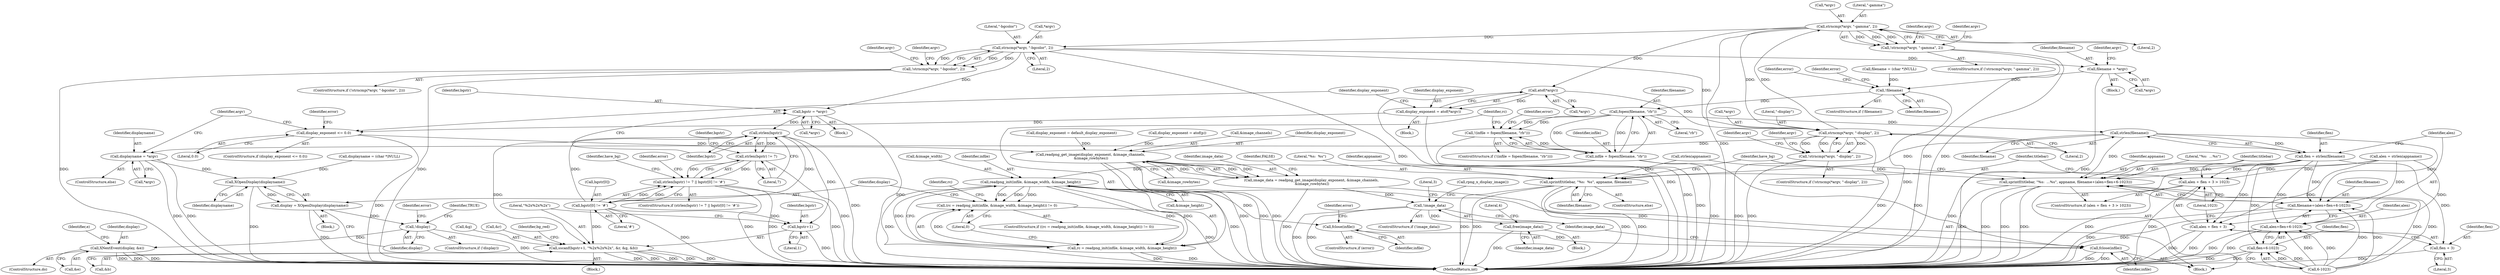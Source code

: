 digraph "0_Android_9d4853418ab2f754c2b63e091c29c5529b8b86ca_7@pointer" {
"1000216" [label="(Call,strncmp(*argv, \"-gamma\", 2))"];
"1000195" [label="(Call,strncmp(*argv, \"-display\", 2))"];
"1000216" [label="(Call,strncmp(*argv, \"-gamma\", 2))"];
"1000233" [label="(Call,atof(*argv))"];
"1000245" [label="(Call,strncmp(*argv, \"-bgcolor\", 2))"];
"1000194" [label="(Call,!strncmp(*argv, \"-display\", 2))"];
"1000209" [label="(Call,displayname = *argv)"];
"1000369" [label="(Call,XOpenDisplay(displayname))"];
"1000367" [label="(Call,display = XOpenDisplay(displayname))"];
"1000372" [label="(Call,!display)"];
"1000506" [label="(Call,XNextEvent(display, &e))"];
"1000215" [label="(Call,!strncmp(*argv, \"-gamma\", 2))"];
"1000231" [label="(Call,display_exponent = atof(*argv))"];
"1000237" [label="(Call,display_exponent <= 0.0)"];
"1000478" [label="(Call,readpng_get_image(display_exponent, &image_channels,\n &image_rowbytes))"];
"1000476" [label="(Call,image_data = readpng_get_image(display_exponent, &image_channels,\n &image_rowbytes))"];
"1000489" [label="(Call,!image_data)"];
"1000497" [label="(Call,free(image_data))"];
"1000244" [label="(Call,!strncmp(*argv, \"-bgcolor\", 2))"];
"1000260" [label="(Call,bgstr = *argv)"];
"1000267" [label="(Call,strlen(bgstr))"];
"1000266" [label="(Call,strlen(bgstr) != 7)"];
"1000265" [label="(Call,strlen(bgstr) != 7 || bgstr[0] != '#')"];
"1000270" [label="(Call,bgstr[0] != '#')"];
"1000430" [label="(Call,sscanf(bgstr+1, \"%2x%2x%2x\", &r, &g, &b))"];
"1000431" [label="(Call,bgstr+1)"];
"1000290" [label="(Call,filename = *argv)"];
"1000304" [label="(Call,!filename)"];
"1000332" [label="(Call,fopen(filename, \"rb\"))"];
"1000329" [label="(Call,!(infile = fopen(filename, \"rb\")))"];
"1000330" [label="(Call,infile = fopen(filename, \"rb\"))"];
"1000344" [label="(Call,readpng_init(infile, &image_width, &image_height))"];
"1000341" [label="(Call,(rc = readpng_init(infile, &image_width, &image_height)) != 0)"];
"1000342" [label="(Call,rc = readpng_init(infile, &image_width, &image_height))"];
"1000382" [label="(Call,fclose(infile))"];
"1000486" [label="(Call,fclose(infile))"];
"1000395" [label="(Call,strlen(filename))"];
"1000393" [label="(Call,flen = strlen(filename))"];
"1000398" [label="(Call,alen + flen + 3 > 1023)"];
"1000399" [label="(Call,alen + flen + 3)"];
"1000401" [label="(Call,flen + 3)"];
"1000405" [label="(Call,sprintf(titlebar, \"%s:  ...%s\", appname, filename+(alen+flen+6-1023)))"];
"1000409" [label="(Call,filename+(alen+flen+6-1023))"];
"1000411" [label="(Call,alen+flen+6-1023)"];
"1000413" [label="(Call,flen+6-1023)"];
"1000419" [label="(Call,sprintf(titlebar, \"%s:  %s\", appname, filename))"];
"1000400" [label="(Identifier,alen)"];
"1000177" [label="(Call,display_exponent = atof(p))"];
"1000241" [label="(Identifier,error)"];
"1000385" [label="(Identifier,error)"];
"1000226" [label="(Identifier,argv)"];
"1000279" [label="(Identifier,have_bg)"];
"1000507" [label="(Identifier,display)"];
"1000420" [label="(Identifier,titlebar)"];
"1000367" [label="(Call,display = XOpenDisplay(displayname))"];
"1000264" [label="(ControlStructure,if (strlen(bgstr) != 7 || bgstr[0] != '#'))"];
"1000406" [label="(Identifier,titlebar)"];
"1000399" [label="(Call,alen + flen + 3)"];
"1000552" [label="(MethodReturn,int)"];
"1000272" [label="(Identifier,bgstr)"];
"1000369" [label="(Call,XOpenDisplay(displayname))"];
"1000442" [label="(Identifier,bg_red)"];
"1000498" [label="(Identifier,image_data)"];
"1000233" [label="(Call,atof(*argv))"];
"1000405" [label="(Call,sprintf(titlebar, \"%s:  ...%s\", appname, filename+(alen+flen+6-1023)))"];
"1000432" [label="(Identifier,bgstr)"];
"1000332" [label="(Call,fopen(filename, \"rb\"))"];
"1000260" [label="(Call,bgstr = *argv)"];
"1000371" [label="(ControlStructure,if (!display))"];
"1000497" [label="(Call,free(image_data))"];
"1000268" [label="(Identifier,bgstr)"];
"1000434" [label="(Literal,\"%2x%2x%2x\")"];
"1000426" [label="(Block,)"];
"1000246" [label="(Call,*argv)"];
"1000506" [label="(Call,XNextEvent(display, &e))"];
"1000486" [label="(Call,fclose(infile))"];
"1000404" [label="(Literal,1023)"];
"1000270" [label="(Call,bgstr[0] != '#')"];
"1000199" [label="(Literal,2)"];
"1000423" [label="(Identifier,filename)"];
"1000209" [label="(Call,displayname = *argv)"];
"1000330" [label="(Call,infile = fopen(filename, \"rb\"))"];
"1000496" [label="(Block,)"];
"1000194" [label="(Call,!strncmp(*argv, \"-display\", 2))"];
"1000265" [label="(Call,strlen(bgstr) != 7 || bgstr[0] != '#')"];
"1000366" [label="(Block,)"];
"1000329" [label="(Call,!(infile = fopen(filename, \"rb\")))"];
"1000480" [label="(Call,&image_channels)"];
"1000381" [label="(Identifier,error)"];
"1000433" [label="(Literal,1)"];
"1000333" [label="(Identifier,filename)"];
"1000230" [label="(Block,)"];
"1000439" [label="(Call,&b)"];
"1000198" [label="(Literal,\"-display\")"];
"1000261" [label="(Identifier,bgstr)"];
"1000505" [label="(ControlStructure,do)"];
"1000217" [label="(Call,*argv)"];
"1000485" [label="(Identifier,FALSE)"];
"1000418" [label="(ControlStructure,else)"];
"1000415" [label="(Call,6-1023)"];
"1000419" [label="(Call,sprintf(titlebar, \"%s:  %s\", appname, filename))"];
"1000341" [label="(Call,(rc = readpng_init(infile, &image_width, &image_height)) != 0)"];
"1000410" [label="(Identifier,filename)"];
"1000500" [label="(Literal,4)"];
"1000345" [label="(Identifier,infile)"];
"1000259" [label="(Block,)"];
"1000189" [label="(Identifier,argv)"];
"1000376" [label="(Identifier,TRUE)"];
"1000382" [label="(Call,fclose(infile))"];
"1000245" [label="(Call,strncmp(*argv, \"-bgcolor\", 2))"];
"1000437" [label="(Call,&g)"];
"1000350" [label="(Literal,0)"];
"1000287" [label="(Identifier,argv)"];
"1000303" [label="(ControlStructure,if (!filename))"];
"1000232" [label="(Identifier,display_exponent)"];
"1000412" [label="(Identifier,alen)"];
"1000396" [label="(Identifier,filename)"];
"1000334" [label="(Literal,\"rb\")"];
"1000305" [label="(Identifier,filename)"];
"1000216" [label="(Call,strncmp(*argv, \"-gamma\", 2))"];
"1000393" [label="(Call,flen = strlen(filename))"];
"1000493" [label="(Literal,3)"];
"1000267" [label="(Call,strlen(bgstr))"];
"1000409" [label="(Call,filename+(alen+flen+6-1023))"];
"1000488" [label="(ControlStructure,if (!image_data))"];
"1000476" [label="(Call,image_data = readpng_get_image(display_exponent, &image_channels,\n &image_rowbytes))"];
"1000291" [label="(Identifier,filename)"];
"1000411" [label="(Call,alen+flen+6-1023)"];
"1000309" [label="(Identifier,error)"];
"1000435" [label="(Call,&r)"];
"1000195" [label="(Call,strncmp(*argv, \"-display\", 2))"];
"1000343" [label="(Identifier,rc)"];
"1000342" [label="(Call,rc = readpng_init(infile, &image_width, &image_height))"];
"1000383" [label="(Identifier,infile)"];
"1000155" [label="(Call,filename = (char *)NULL)"];
"1000380" [label="(ControlStructure,if (error))"];
"1000337" [label="(Identifier,error)"];
"1000292" [label="(Call,*argv)"];
"1000269" [label="(Literal,7)"];
"1000489" [label="(Call,!image_data)"];
"1000211" [label="(Call,*argv)"];
"1000266" [label="(Call,strlen(bgstr) != 7)"];
"1000234" [label="(Call,*argv)"];
"1000344" [label="(Call,readpng_init(infile, &image_width, &image_height))"];
"1000248" [label="(Literal,\"-bgcolor\")"];
"1000244" [label="(Call,!strncmp(*argv, \"-bgcolor\", 2))"];
"1000478" [label="(Call,readpng_get_image(display_exponent, &image_channels,\n &image_rowbytes))"];
"1000431" [label="(Call,bgstr+1)"];
"1000407" [label="(Literal,\"%s:  ...%s\")"];
"1000290" [label="(Call,filename = *argv)"];
"1000490" [label="(Identifier,image_data)"];
"1000346" [label="(Call,&image_width)"];
"1000196" [label="(Call,*argv)"];
"1000479" [label="(Identifier,display_exponent)"];
"1000271" [label="(Call,bgstr[0])"];
"1000238" [label="(Identifier,display_exponent)"];
"1000304" [label="(Call,!filename)"];
"1000401" [label="(Call,flen + 3)"];
"1000495" [label="(Call,rpng_x_display_image())"];
"1000394" [label="(Identifier,flen)"];
"1000193" [label="(ControlStructure,if (!strncmp(*argv, \"-display\", 2)))"];
"1000276" [label="(Identifier,error)"];
"1000391" [label="(Call,strlen(appname))"];
"1000262" [label="(Call,*argv)"];
"1000414" [label="(Identifier,flen)"];
"1000255" [label="(Identifier,argv)"];
"1000289" [label="(Block,)"];
"1000239" [label="(Literal,0.0)"];
"1000477" [label="(Identifier,image_data)"];
"1000128" [label="(Block,)"];
"1000348" [label="(Call,&image_height)"];
"1000372" [label="(Call,!display)"];
"1000220" [label="(Literal,2)"];
"1000150" [label="(Call,displayname = (char *)NULL)"];
"1000218" [label="(Identifier,argv)"];
"1000389" [label="(Call,alen = strlen(appname))"];
"1000210" [label="(Identifier,displayname)"];
"1000368" [label="(Identifier,display)"];
"1000296" [label="(Identifier,argv)"];
"1000247" [label="(Identifier,argv)"];
"1000182" [label="(Call,display_exponent = default_display_exponent)"];
"1000508" [label="(Call,&e)"];
"1000219" [label="(Literal,\"-gamma\")"];
"1000408" [label="(Identifier,appname)"];
"1000214" [label="(ControlStructure,if (!strncmp(*argv, \"-gamma\", 2)))"];
"1000395" [label="(Call,strlen(filename))"];
"1000397" [label="(ControlStructure,if (alen + flen + 3 > 1023))"];
"1000205" [label="(Identifier,argv)"];
"1000402" [label="(Identifier,flen)"];
"1000236" [label="(ControlStructure,if (display_exponent <= 0.0))"];
"1000328" [label="(ControlStructure,if (!(infile = fopen(filename, \"rb\"))))"];
"1000249" [label="(Literal,2)"];
"1000487" [label="(Identifier,infile)"];
"1000515" [label="(Identifier,e)"];
"1000370" [label="(Identifier,displayname)"];
"1000413" [label="(Call,flen+6-1023)"];
"1000231" [label="(Call,display_exponent = atof(*argv))"];
"1000425" [label="(Identifier,have_bg)"];
"1000373" [label="(Identifier,display)"];
"1000215" [label="(Call,!strncmp(*argv, \"-gamma\", 2))"];
"1000237" [label="(Call,display_exponent <= 0.0)"];
"1000331" [label="(Identifier,infile)"];
"1000482" [label="(Call,&image_rowbytes)"];
"1000243" [label="(ControlStructure,if (!strncmp(*argv, \"-bgcolor\", 2)))"];
"1000430" [label="(Call,sscanf(bgstr+1, \"%2x%2x%2x\", &r, &g, &b))"];
"1000340" [label="(ControlStructure,if ((rc = readpng_init(infile, &image_width, &image_height)) != 0))"];
"1000421" [label="(Literal,\"%s:  %s\")"];
"1000398" [label="(Call,alen + flen + 3 > 1023)"];
"1000422" [label="(Identifier,appname)"];
"1000208" [label="(ControlStructure,else)"];
"1000307" [label="(Identifier,error)"];
"1000353" [label="(Identifier,rc)"];
"1000403" [label="(Literal,3)"];
"1000274" [label="(Literal,'#')"];
"1000216" -> "1000215"  [label="AST: "];
"1000216" -> "1000220"  [label="CFG: "];
"1000217" -> "1000216"  [label="AST: "];
"1000219" -> "1000216"  [label="AST: "];
"1000220" -> "1000216"  [label="AST: "];
"1000215" -> "1000216"  [label="CFG: "];
"1000216" -> "1000552"  [label="DDG: "];
"1000216" -> "1000195"  [label="DDG: "];
"1000216" -> "1000215"  [label="DDG: "];
"1000216" -> "1000215"  [label="DDG: "];
"1000216" -> "1000215"  [label="DDG: "];
"1000195" -> "1000216"  [label="DDG: "];
"1000216" -> "1000233"  [label="DDG: "];
"1000216" -> "1000245"  [label="DDG: "];
"1000195" -> "1000194"  [label="AST: "];
"1000195" -> "1000199"  [label="CFG: "];
"1000196" -> "1000195"  [label="AST: "];
"1000198" -> "1000195"  [label="AST: "];
"1000199" -> "1000195"  [label="AST: "];
"1000194" -> "1000195"  [label="CFG: "];
"1000195" -> "1000552"  [label="DDG: "];
"1000195" -> "1000194"  [label="DDG: "];
"1000195" -> "1000194"  [label="DDG: "];
"1000195" -> "1000194"  [label="DDG: "];
"1000233" -> "1000195"  [label="DDG: "];
"1000245" -> "1000195"  [label="DDG: "];
"1000195" -> "1000209"  [label="DDG: "];
"1000233" -> "1000231"  [label="AST: "];
"1000233" -> "1000234"  [label="CFG: "];
"1000234" -> "1000233"  [label="AST: "];
"1000231" -> "1000233"  [label="CFG: "];
"1000233" -> "1000552"  [label="DDG: "];
"1000233" -> "1000231"  [label="DDG: "];
"1000245" -> "1000244"  [label="AST: "];
"1000245" -> "1000249"  [label="CFG: "];
"1000246" -> "1000245"  [label="AST: "];
"1000248" -> "1000245"  [label="AST: "];
"1000249" -> "1000245"  [label="AST: "];
"1000244" -> "1000245"  [label="CFG: "];
"1000245" -> "1000552"  [label="DDG: "];
"1000245" -> "1000244"  [label="DDG: "];
"1000245" -> "1000244"  [label="DDG: "];
"1000245" -> "1000244"  [label="DDG: "];
"1000245" -> "1000260"  [label="DDG: "];
"1000245" -> "1000290"  [label="DDG: "];
"1000194" -> "1000193"  [label="AST: "];
"1000205" -> "1000194"  [label="CFG: "];
"1000218" -> "1000194"  [label="CFG: "];
"1000194" -> "1000552"  [label="DDG: "];
"1000194" -> "1000552"  [label="DDG: "];
"1000209" -> "1000208"  [label="AST: "];
"1000209" -> "1000211"  [label="CFG: "];
"1000210" -> "1000209"  [label="AST: "];
"1000211" -> "1000209"  [label="AST: "];
"1000189" -> "1000209"  [label="CFG: "];
"1000209" -> "1000552"  [label="DDG: "];
"1000209" -> "1000552"  [label="DDG: "];
"1000209" -> "1000369"  [label="DDG: "];
"1000369" -> "1000367"  [label="AST: "];
"1000369" -> "1000370"  [label="CFG: "];
"1000370" -> "1000369"  [label="AST: "];
"1000367" -> "1000369"  [label="CFG: "];
"1000369" -> "1000552"  [label="DDG: "];
"1000369" -> "1000367"  [label="DDG: "];
"1000150" -> "1000369"  [label="DDG: "];
"1000367" -> "1000366"  [label="AST: "];
"1000368" -> "1000367"  [label="AST: "];
"1000373" -> "1000367"  [label="CFG: "];
"1000367" -> "1000552"  [label="DDG: "];
"1000367" -> "1000372"  [label="DDG: "];
"1000372" -> "1000371"  [label="AST: "];
"1000372" -> "1000373"  [label="CFG: "];
"1000373" -> "1000372"  [label="AST: "];
"1000376" -> "1000372"  [label="CFG: "];
"1000381" -> "1000372"  [label="CFG: "];
"1000372" -> "1000552"  [label="DDG: "];
"1000372" -> "1000506"  [label="DDG: "];
"1000506" -> "1000505"  [label="AST: "];
"1000506" -> "1000508"  [label="CFG: "];
"1000507" -> "1000506"  [label="AST: "];
"1000508" -> "1000506"  [label="AST: "];
"1000515" -> "1000506"  [label="CFG: "];
"1000506" -> "1000552"  [label="DDG: "];
"1000506" -> "1000552"  [label="DDG: "];
"1000506" -> "1000552"  [label="DDG: "];
"1000215" -> "1000214"  [label="AST: "];
"1000226" -> "1000215"  [label="CFG: "];
"1000247" -> "1000215"  [label="CFG: "];
"1000215" -> "1000552"  [label="DDG: "];
"1000215" -> "1000552"  [label="DDG: "];
"1000231" -> "1000230"  [label="AST: "];
"1000232" -> "1000231"  [label="AST: "];
"1000238" -> "1000231"  [label="CFG: "];
"1000231" -> "1000552"  [label="DDG: "];
"1000231" -> "1000237"  [label="DDG: "];
"1000237" -> "1000236"  [label="AST: "];
"1000237" -> "1000239"  [label="CFG: "];
"1000238" -> "1000237"  [label="AST: "];
"1000239" -> "1000237"  [label="AST: "];
"1000189" -> "1000237"  [label="CFG: "];
"1000241" -> "1000237"  [label="CFG: "];
"1000237" -> "1000552"  [label="DDG: "];
"1000237" -> "1000478"  [label="DDG: "];
"1000478" -> "1000476"  [label="AST: "];
"1000478" -> "1000482"  [label="CFG: "];
"1000479" -> "1000478"  [label="AST: "];
"1000480" -> "1000478"  [label="AST: "];
"1000482" -> "1000478"  [label="AST: "];
"1000476" -> "1000478"  [label="CFG: "];
"1000478" -> "1000552"  [label="DDG: "];
"1000478" -> "1000552"  [label="DDG: "];
"1000478" -> "1000552"  [label="DDG: "];
"1000478" -> "1000476"  [label="DDG: "];
"1000478" -> "1000476"  [label="DDG: "];
"1000478" -> "1000476"  [label="DDG: "];
"1000177" -> "1000478"  [label="DDG: "];
"1000182" -> "1000478"  [label="DDG: "];
"1000476" -> "1000128"  [label="AST: "];
"1000477" -> "1000476"  [label="AST: "];
"1000485" -> "1000476"  [label="CFG: "];
"1000476" -> "1000552"  [label="DDG: "];
"1000476" -> "1000489"  [label="DDG: "];
"1000489" -> "1000488"  [label="AST: "];
"1000489" -> "1000490"  [label="CFG: "];
"1000490" -> "1000489"  [label="AST: "];
"1000493" -> "1000489"  [label="CFG: "];
"1000495" -> "1000489"  [label="CFG: "];
"1000489" -> "1000552"  [label="DDG: "];
"1000489" -> "1000552"  [label="DDG: "];
"1000489" -> "1000497"  [label="DDG: "];
"1000497" -> "1000496"  [label="AST: "];
"1000497" -> "1000498"  [label="CFG: "];
"1000498" -> "1000497"  [label="AST: "];
"1000500" -> "1000497"  [label="CFG: "];
"1000497" -> "1000552"  [label="DDG: "];
"1000244" -> "1000243"  [label="AST: "];
"1000255" -> "1000244"  [label="CFG: "];
"1000287" -> "1000244"  [label="CFG: "];
"1000244" -> "1000552"  [label="DDG: "];
"1000244" -> "1000552"  [label="DDG: "];
"1000260" -> "1000259"  [label="AST: "];
"1000260" -> "1000262"  [label="CFG: "];
"1000261" -> "1000260"  [label="AST: "];
"1000262" -> "1000260"  [label="AST: "];
"1000268" -> "1000260"  [label="CFG: "];
"1000260" -> "1000552"  [label="DDG: "];
"1000260" -> "1000267"  [label="DDG: "];
"1000267" -> "1000266"  [label="AST: "];
"1000267" -> "1000268"  [label="CFG: "];
"1000268" -> "1000267"  [label="AST: "];
"1000269" -> "1000267"  [label="CFG: "];
"1000267" -> "1000552"  [label="DDG: "];
"1000267" -> "1000266"  [label="DDG: "];
"1000270" -> "1000267"  [label="DDG: "];
"1000267" -> "1000270"  [label="DDG: "];
"1000267" -> "1000430"  [label="DDG: "];
"1000267" -> "1000431"  [label="DDG: "];
"1000266" -> "1000265"  [label="AST: "];
"1000266" -> "1000269"  [label="CFG: "];
"1000269" -> "1000266"  [label="AST: "];
"1000272" -> "1000266"  [label="CFG: "];
"1000265" -> "1000266"  [label="CFG: "];
"1000266" -> "1000552"  [label="DDG: "];
"1000266" -> "1000265"  [label="DDG: "];
"1000266" -> "1000265"  [label="DDG: "];
"1000265" -> "1000264"  [label="AST: "];
"1000265" -> "1000270"  [label="CFG: "];
"1000270" -> "1000265"  [label="AST: "];
"1000276" -> "1000265"  [label="CFG: "];
"1000279" -> "1000265"  [label="CFG: "];
"1000265" -> "1000552"  [label="DDG: "];
"1000265" -> "1000552"  [label="DDG: "];
"1000265" -> "1000552"  [label="DDG: "];
"1000270" -> "1000265"  [label="DDG: "];
"1000270" -> "1000265"  [label="DDG: "];
"1000270" -> "1000274"  [label="CFG: "];
"1000271" -> "1000270"  [label="AST: "];
"1000274" -> "1000270"  [label="AST: "];
"1000270" -> "1000552"  [label="DDG: "];
"1000270" -> "1000430"  [label="DDG: "];
"1000270" -> "1000431"  [label="DDG: "];
"1000430" -> "1000426"  [label="AST: "];
"1000430" -> "1000439"  [label="CFG: "];
"1000431" -> "1000430"  [label="AST: "];
"1000434" -> "1000430"  [label="AST: "];
"1000435" -> "1000430"  [label="AST: "];
"1000437" -> "1000430"  [label="AST: "];
"1000439" -> "1000430"  [label="AST: "];
"1000442" -> "1000430"  [label="CFG: "];
"1000430" -> "1000552"  [label="DDG: "];
"1000430" -> "1000552"  [label="DDG: "];
"1000430" -> "1000552"  [label="DDG: "];
"1000430" -> "1000552"  [label="DDG: "];
"1000430" -> "1000552"  [label="DDG: "];
"1000431" -> "1000433"  [label="CFG: "];
"1000432" -> "1000431"  [label="AST: "];
"1000433" -> "1000431"  [label="AST: "];
"1000434" -> "1000431"  [label="CFG: "];
"1000431" -> "1000552"  [label="DDG: "];
"1000290" -> "1000289"  [label="AST: "];
"1000290" -> "1000292"  [label="CFG: "];
"1000291" -> "1000290"  [label="AST: "];
"1000292" -> "1000290"  [label="AST: "];
"1000296" -> "1000290"  [label="CFG: "];
"1000290" -> "1000552"  [label="DDG: "];
"1000290" -> "1000304"  [label="DDG: "];
"1000304" -> "1000303"  [label="AST: "];
"1000304" -> "1000305"  [label="CFG: "];
"1000305" -> "1000304"  [label="AST: "];
"1000307" -> "1000304"  [label="CFG: "];
"1000309" -> "1000304"  [label="CFG: "];
"1000304" -> "1000552"  [label="DDG: "];
"1000155" -> "1000304"  [label="DDG: "];
"1000304" -> "1000332"  [label="DDG: "];
"1000332" -> "1000330"  [label="AST: "];
"1000332" -> "1000334"  [label="CFG: "];
"1000333" -> "1000332"  [label="AST: "];
"1000334" -> "1000332"  [label="AST: "];
"1000330" -> "1000332"  [label="CFG: "];
"1000332" -> "1000329"  [label="DDG: "];
"1000332" -> "1000329"  [label="DDG: "];
"1000332" -> "1000330"  [label="DDG: "];
"1000332" -> "1000330"  [label="DDG: "];
"1000332" -> "1000395"  [label="DDG: "];
"1000329" -> "1000328"  [label="AST: "];
"1000329" -> "1000330"  [label="CFG: "];
"1000330" -> "1000329"  [label="AST: "];
"1000337" -> "1000329"  [label="CFG: "];
"1000343" -> "1000329"  [label="CFG: "];
"1000329" -> "1000552"  [label="DDG: "];
"1000330" -> "1000329"  [label="DDG: "];
"1000331" -> "1000330"  [label="AST: "];
"1000330" -> "1000552"  [label="DDG: "];
"1000330" -> "1000344"  [label="DDG: "];
"1000330" -> "1000486"  [label="DDG: "];
"1000344" -> "1000342"  [label="AST: "];
"1000344" -> "1000348"  [label="CFG: "];
"1000345" -> "1000344"  [label="AST: "];
"1000346" -> "1000344"  [label="AST: "];
"1000348" -> "1000344"  [label="AST: "];
"1000342" -> "1000344"  [label="CFG: "];
"1000344" -> "1000552"  [label="DDG: "];
"1000344" -> "1000552"  [label="DDG: "];
"1000344" -> "1000341"  [label="DDG: "];
"1000344" -> "1000341"  [label="DDG: "];
"1000344" -> "1000341"  [label="DDG: "];
"1000344" -> "1000342"  [label="DDG: "];
"1000344" -> "1000342"  [label="DDG: "];
"1000344" -> "1000342"  [label="DDG: "];
"1000344" -> "1000382"  [label="DDG: "];
"1000344" -> "1000486"  [label="DDG: "];
"1000341" -> "1000340"  [label="AST: "];
"1000341" -> "1000350"  [label="CFG: "];
"1000342" -> "1000341"  [label="AST: "];
"1000350" -> "1000341"  [label="AST: "];
"1000353" -> "1000341"  [label="CFG: "];
"1000368" -> "1000341"  [label="CFG: "];
"1000341" -> "1000552"  [label="DDG: "];
"1000342" -> "1000341"  [label="DDG: "];
"1000343" -> "1000342"  [label="AST: "];
"1000350" -> "1000342"  [label="CFG: "];
"1000342" -> "1000552"  [label="DDG: "];
"1000342" -> "1000552"  [label="DDG: "];
"1000382" -> "1000380"  [label="AST: "];
"1000382" -> "1000383"  [label="CFG: "];
"1000383" -> "1000382"  [label="AST: "];
"1000385" -> "1000382"  [label="CFG: "];
"1000382" -> "1000486"  [label="DDG: "];
"1000486" -> "1000128"  [label="AST: "];
"1000486" -> "1000487"  [label="CFG: "];
"1000487" -> "1000486"  [label="AST: "];
"1000490" -> "1000486"  [label="CFG: "];
"1000486" -> "1000552"  [label="DDG: "];
"1000486" -> "1000552"  [label="DDG: "];
"1000395" -> "1000393"  [label="AST: "];
"1000395" -> "1000396"  [label="CFG: "];
"1000396" -> "1000395"  [label="AST: "];
"1000393" -> "1000395"  [label="CFG: "];
"1000395" -> "1000393"  [label="DDG: "];
"1000395" -> "1000405"  [label="DDG: "];
"1000395" -> "1000409"  [label="DDG: "];
"1000395" -> "1000419"  [label="DDG: "];
"1000393" -> "1000128"  [label="AST: "];
"1000394" -> "1000393"  [label="AST: "];
"1000400" -> "1000393"  [label="CFG: "];
"1000393" -> "1000552"  [label="DDG: "];
"1000393" -> "1000398"  [label="DDG: "];
"1000393" -> "1000399"  [label="DDG: "];
"1000393" -> "1000401"  [label="DDG: "];
"1000393" -> "1000405"  [label="DDG: "];
"1000393" -> "1000409"  [label="DDG: "];
"1000393" -> "1000411"  [label="DDG: "];
"1000393" -> "1000413"  [label="DDG: "];
"1000398" -> "1000397"  [label="AST: "];
"1000398" -> "1000404"  [label="CFG: "];
"1000399" -> "1000398"  [label="AST: "];
"1000404" -> "1000398"  [label="AST: "];
"1000406" -> "1000398"  [label="CFG: "];
"1000420" -> "1000398"  [label="CFG: "];
"1000398" -> "1000552"  [label="DDG: "];
"1000398" -> "1000552"  [label="DDG: "];
"1000389" -> "1000398"  [label="DDG: "];
"1000399" -> "1000401"  [label="CFG: "];
"1000400" -> "1000399"  [label="AST: "];
"1000401" -> "1000399"  [label="AST: "];
"1000404" -> "1000399"  [label="CFG: "];
"1000399" -> "1000552"  [label="DDG: "];
"1000399" -> "1000552"  [label="DDG: "];
"1000389" -> "1000399"  [label="DDG: "];
"1000401" -> "1000403"  [label="CFG: "];
"1000402" -> "1000401"  [label="AST: "];
"1000403" -> "1000401"  [label="AST: "];
"1000401" -> "1000552"  [label="DDG: "];
"1000405" -> "1000397"  [label="AST: "];
"1000405" -> "1000409"  [label="CFG: "];
"1000406" -> "1000405"  [label="AST: "];
"1000407" -> "1000405"  [label="AST: "];
"1000408" -> "1000405"  [label="AST: "];
"1000409" -> "1000405"  [label="AST: "];
"1000425" -> "1000405"  [label="CFG: "];
"1000405" -> "1000552"  [label="DDG: "];
"1000405" -> "1000552"  [label="DDG: "];
"1000405" -> "1000552"  [label="DDG: "];
"1000405" -> "1000552"  [label="DDG: "];
"1000391" -> "1000405"  [label="DDG: "];
"1000389" -> "1000405"  [label="DDG: "];
"1000415" -> "1000405"  [label="DDG: "];
"1000415" -> "1000405"  [label="DDG: "];
"1000409" -> "1000411"  [label="CFG: "];
"1000410" -> "1000409"  [label="AST: "];
"1000411" -> "1000409"  [label="AST: "];
"1000409" -> "1000552"  [label="DDG: "];
"1000409" -> "1000552"  [label="DDG: "];
"1000389" -> "1000409"  [label="DDG: "];
"1000415" -> "1000409"  [label="DDG: "];
"1000415" -> "1000409"  [label="DDG: "];
"1000411" -> "1000413"  [label="CFG: "];
"1000412" -> "1000411"  [label="AST: "];
"1000413" -> "1000411"  [label="AST: "];
"1000411" -> "1000552"  [label="DDG: "];
"1000411" -> "1000552"  [label="DDG: "];
"1000389" -> "1000411"  [label="DDG: "];
"1000415" -> "1000411"  [label="DDG: "];
"1000415" -> "1000411"  [label="DDG: "];
"1000413" -> "1000415"  [label="CFG: "];
"1000414" -> "1000413"  [label="AST: "];
"1000415" -> "1000413"  [label="AST: "];
"1000413" -> "1000552"  [label="DDG: "];
"1000413" -> "1000552"  [label="DDG: "];
"1000415" -> "1000413"  [label="DDG: "];
"1000415" -> "1000413"  [label="DDG: "];
"1000419" -> "1000418"  [label="AST: "];
"1000419" -> "1000423"  [label="CFG: "];
"1000420" -> "1000419"  [label="AST: "];
"1000421" -> "1000419"  [label="AST: "];
"1000422" -> "1000419"  [label="AST: "];
"1000423" -> "1000419"  [label="AST: "];
"1000425" -> "1000419"  [label="CFG: "];
"1000419" -> "1000552"  [label="DDG: "];
"1000419" -> "1000552"  [label="DDG: "];
"1000419" -> "1000552"  [label="DDG: "];
"1000419" -> "1000552"  [label="DDG: "];
"1000391" -> "1000419"  [label="DDG: "];
}
